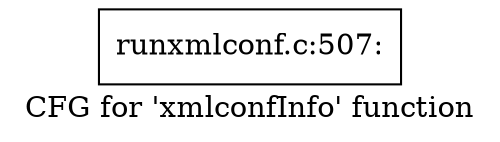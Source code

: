 digraph "CFG for 'xmlconfInfo' function" {
	label="CFG for 'xmlconfInfo' function";

	Node0x3c4af90 [shape=record,label="{runxmlconf.c:507:}"];
}
